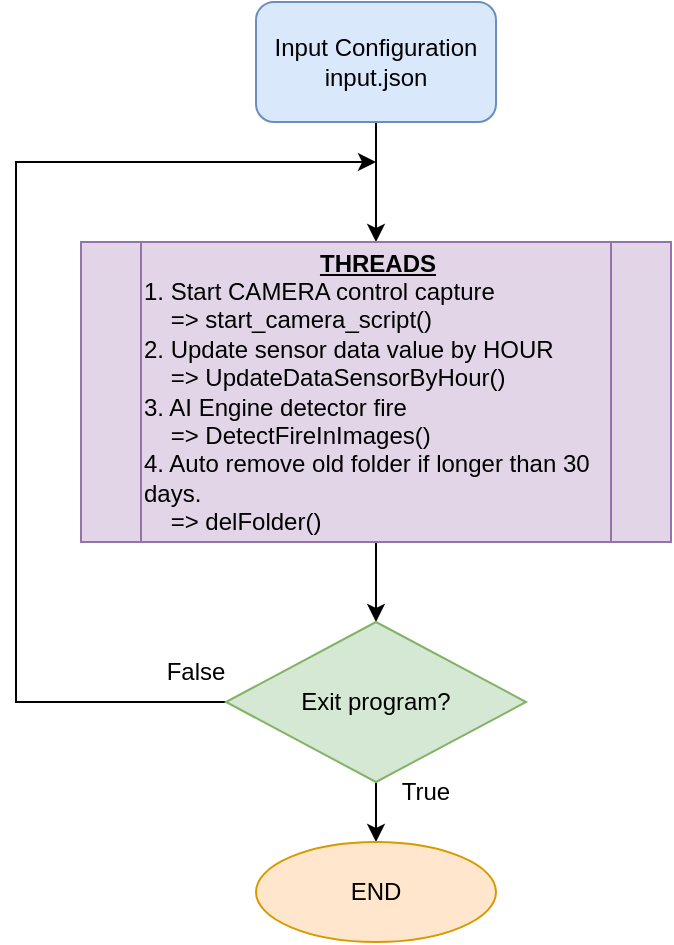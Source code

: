 <mxfile version="26.2.12">
  <diagram name="Page-1" id="XE29dgyDpoKfKjnabyBy">
    <mxGraphModel dx="948" dy="2229" grid="1" gridSize="10" guides="1" tooltips="1" connect="1" arrows="1" fold="1" page="1" pageScale="1" pageWidth="850" pageHeight="1100" math="0" shadow="0">
      <root>
        <mxCell id="0" />
        <mxCell id="1" parent="0" />
        <mxCell id="hJ2gTuagNGfpi234rDKR-1" style="edgeStyle=orthogonalEdgeStyle;rounded=0;orthogonalLoop=1;jettySize=auto;html=1;entryX=0.5;entryY=0;entryDx=0;entryDy=0;" edge="1" parent="1" source="hJ2gTuagNGfpi234rDKR-2" target="hJ2gTuagNGfpi234rDKR-4">
          <mxGeometry relative="1" as="geometry" />
        </mxCell>
        <mxCell id="hJ2gTuagNGfpi234rDKR-2" value="Input Configuration&lt;div&gt;input.json&lt;/div&gt;" style="rounded=1;whiteSpace=wrap;html=1;fillColor=#dae8fc;strokeColor=#6c8ebf;" vertex="1" parent="1">
          <mxGeometry x="340" y="100" width="120" height="60" as="geometry" />
        </mxCell>
        <mxCell id="hJ2gTuagNGfpi234rDKR-3" style="edgeStyle=orthogonalEdgeStyle;rounded=0;orthogonalLoop=1;jettySize=auto;html=1;" edge="1" parent="1" source="hJ2gTuagNGfpi234rDKR-4" target="hJ2gTuagNGfpi234rDKR-7">
          <mxGeometry relative="1" as="geometry" />
        </mxCell>
        <mxCell id="hJ2gTuagNGfpi234rDKR-4" value="&lt;div style=&quot;text-align: center;&quot;&gt;&lt;b&gt;&lt;u&gt;THREADS&lt;/u&gt;&lt;/b&gt;&lt;/div&gt;1. Start CAMERA control capture&amp;nbsp;&lt;div&gt;&amp;nbsp; &amp;nbsp; =&amp;gt; start_camera_script()&lt;div&gt;2. Update sensor data value by HOUR&amp;nbsp;&lt;/div&gt;&lt;div&gt;&amp;nbsp; &amp;nbsp; =&amp;gt; UpdateDataSensorByHour()&lt;/div&gt;&lt;div&gt;3. AI Engine detector fire&amp;nbsp;&lt;/div&gt;&lt;div&gt;&amp;nbsp; &amp;nbsp; =&amp;gt; DetectFireInImages()&lt;/div&gt;&lt;/div&gt;&lt;div&gt;4. Auto remove old folder if longer than 30 days.&lt;/div&gt;&lt;div&gt;&amp;nbsp; &amp;nbsp; =&amp;gt; delFolder()&lt;br&gt;&lt;/div&gt;" style="shape=process;whiteSpace=wrap;html=1;backgroundOutline=1;align=left;fillColor=#e1d5e7;strokeColor=#9673a6;" vertex="1" parent="1">
          <mxGeometry x="252.5" y="220" width="295" height="150" as="geometry" />
        </mxCell>
        <mxCell id="hJ2gTuagNGfpi234rDKR-5" style="edgeStyle=orthogonalEdgeStyle;rounded=0;orthogonalLoop=1;jettySize=auto;html=1;" edge="1" parent="1" source="hJ2gTuagNGfpi234rDKR-7">
          <mxGeometry relative="1" as="geometry">
            <mxPoint x="400" y="180" as="targetPoint" />
            <Array as="points">
              <mxPoint x="220" y="450" />
              <mxPoint x="220" y="180" />
            </Array>
          </mxGeometry>
        </mxCell>
        <mxCell id="hJ2gTuagNGfpi234rDKR-6" style="edgeStyle=orthogonalEdgeStyle;rounded=0;orthogonalLoop=1;jettySize=auto;html=1;entryX=0.5;entryY=0;entryDx=0;entryDy=0;" edge="1" parent="1" source="hJ2gTuagNGfpi234rDKR-7" target="hJ2gTuagNGfpi234rDKR-8">
          <mxGeometry relative="1" as="geometry" />
        </mxCell>
        <mxCell id="hJ2gTuagNGfpi234rDKR-7" value="Exit program?" style="rhombus;whiteSpace=wrap;html=1;fillColor=#d5e8d4;strokeColor=#82b366;" vertex="1" parent="1">
          <mxGeometry x="325" y="410" width="150" height="80" as="geometry" />
        </mxCell>
        <mxCell id="hJ2gTuagNGfpi234rDKR-8" value="END" style="ellipse;whiteSpace=wrap;html=1;fillColor=#ffe6cc;strokeColor=#d79b00;" vertex="1" parent="1">
          <mxGeometry x="340" y="520" width="120" height="50" as="geometry" />
        </mxCell>
        <mxCell id="hJ2gTuagNGfpi234rDKR-9" value="True" style="text;html=1;align=center;verticalAlign=middle;whiteSpace=wrap;rounded=0;" vertex="1" parent="1">
          <mxGeometry x="395" y="480" width="60" height="30" as="geometry" />
        </mxCell>
        <mxCell id="hJ2gTuagNGfpi234rDKR-10" value="False" style="text;html=1;align=center;verticalAlign=middle;whiteSpace=wrap;rounded=0;" vertex="1" parent="1">
          <mxGeometry x="280" y="420" width="60" height="30" as="geometry" />
        </mxCell>
      </root>
    </mxGraphModel>
  </diagram>
</mxfile>
